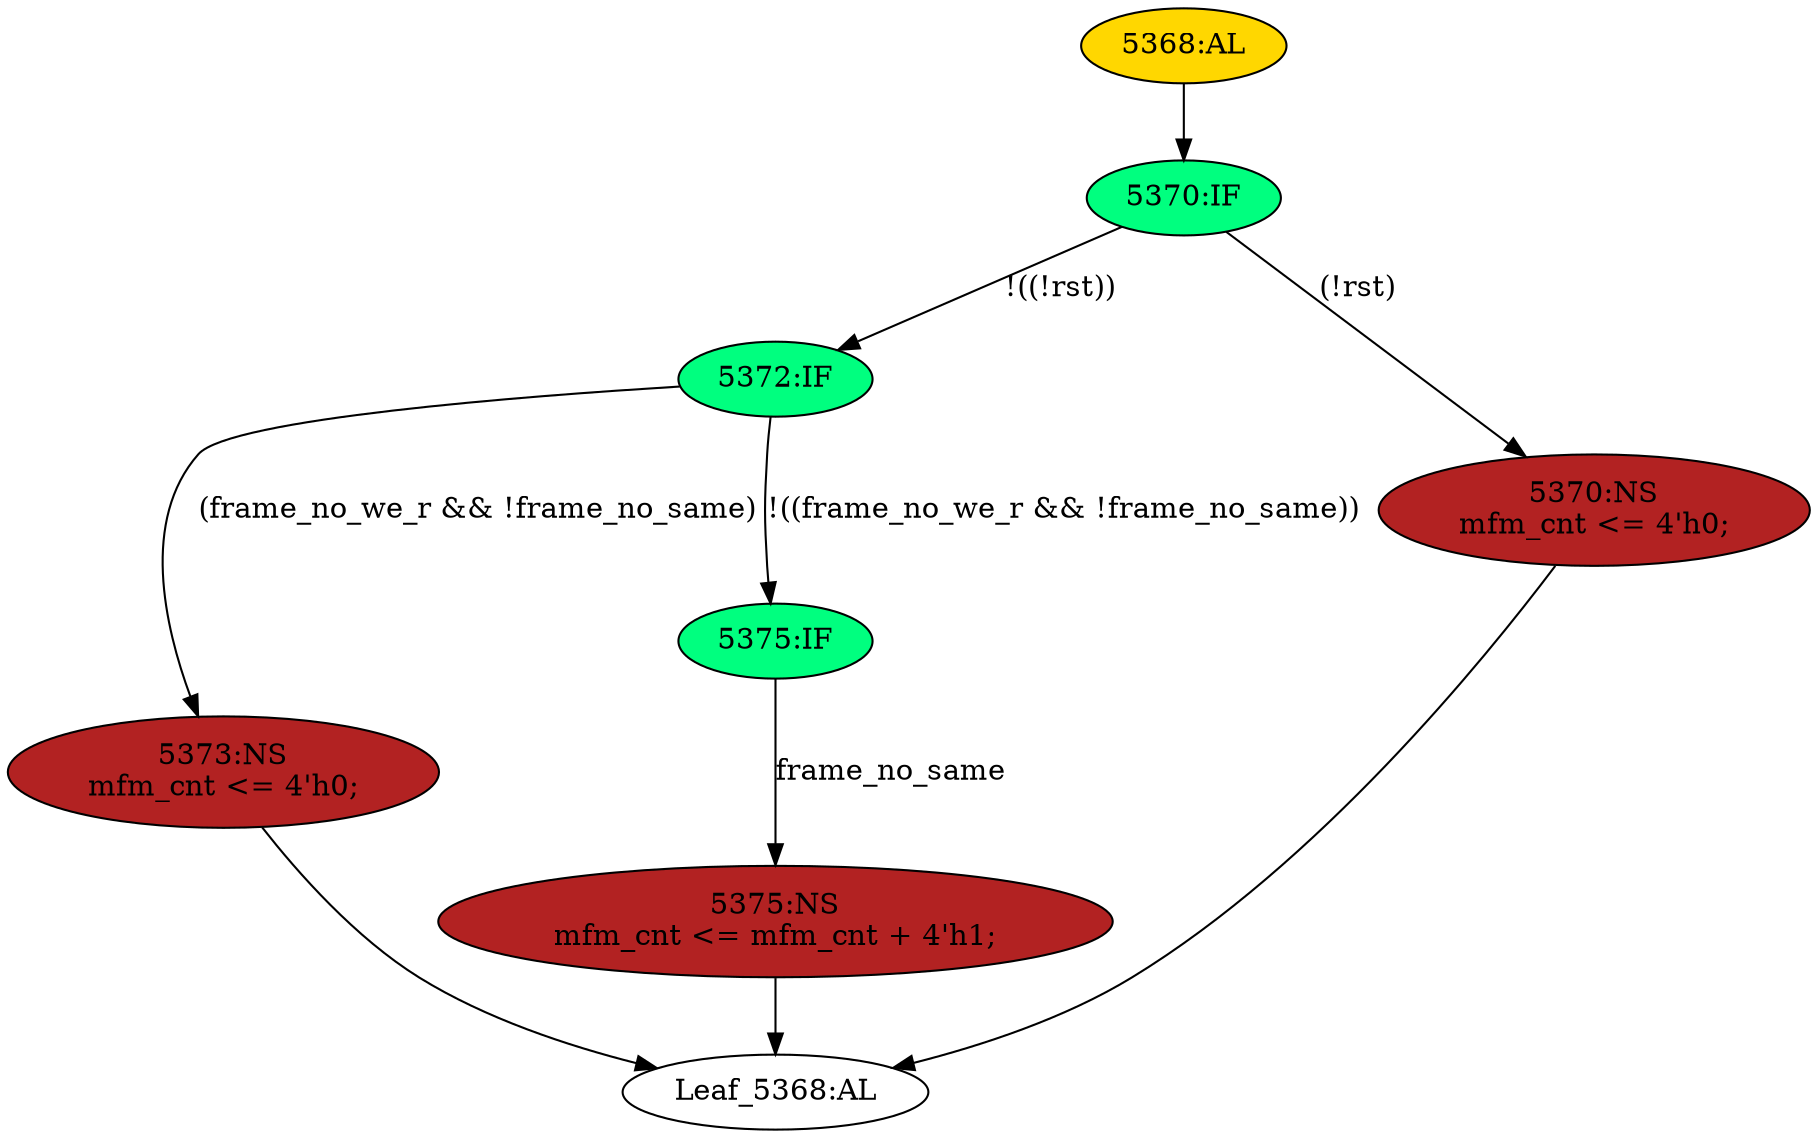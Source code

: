 strict digraph "" {
	node [label="\N"];
	"5375:NS"	 [ast="<pyverilog.vparser.ast.NonblockingSubstitution object at 0x7f13b55802d0>",
		fillcolor=firebrick,
		label="5375:NS
mfm_cnt <= mfm_cnt + 4'h1;",
		statements="[<pyverilog.vparser.ast.NonblockingSubstitution object at 0x7f13b55802d0>]",
		style=filled,
		typ=NonblockingSubstitution];
	"Leaf_5368:AL"	 [def_var="['mfm_cnt']",
		label="Leaf_5368:AL"];
	"5375:NS" -> "Leaf_5368:AL"	 [cond="[]",
		lineno=None];
	"5372:IF"	 [ast="<pyverilog.vparser.ast.IfStatement object at 0x7f13b5580510>",
		fillcolor=springgreen,
		label="5372:IF",
		statements="[]",
		style=filled,
		typ=IfStatement];
	"5373:NS"	 [ast="<pyverilog.vparser.ast.NonblockingSubstitution object at 0x7f13b5580690>",
		fillcolor=firebrick,
		label="5373:NS
mfm_cnt <= 4'h0;",
		statements="[<pyverilog.vparser.ast.NonblockingSubstitution object at 0x7f13b5580690>]",
		style=filled,
		typ=NonblockingSubstitution];
	"5372:IF" -> "5373:NS"	 [cond="['frame_no_we_r', 'frame_no_same']",
		label="(frame_no_we_r && !frame_no_same)",
		lineno=5372];
	"5375:IF"	 [ast="<pyverilog.vparser.ast.IfStatement object at 0x7f13b5580590>",
		fillcolor=springgreen,
		label="5375:IF",
		statements="[]",
		style=filled,
		typ=IfStatement];
	"5372:IF" -> "5375:IF"	 [cond="['frame_no_we_r', 'frame_no_same']",
		label="!((frame_no_we_r && !frame_no_same))",
		lineno=5372];
	"5373:NS" -> "Leaf_5368:AL"	 [cond="[]",
		lineno=None];
	"5368:AL"	 [ast="<pyverilog.vparser.ast.Always object at 0x7f13b5580ad0>",
		clk_sens=True,
		fillcolor=gold,
		label="5368:AL",
		sens="['clk']",
		statements="[]",
		style=filled,
		typ=Always,
		use_var="['rst', 'frame_no_we_r', 'frame_no_same', 'mfm_cnt']"];
	"5370:IF"	 [ast="<pyverilog.vparser.ast.IfStatement object at 0x7f13b5580bd0>",
		fillcolor=springgreen,
		label="5370:IF",
		statements="[]",
		style=filled,
		typ=IfStatement];
	"5368:AL" -> "5370:IF"	 [cond="[]",
		lineno=None];
	"5370:NS"	 [ast="<pyverilog.vparser.ast.NonblockingSubstitution object at 0x7f13b5580990>",
		fillcolor=firebrick,
		label="5370:NS
mfm_cnt <= 4'h0;",
		statements="[<pyverilog.vparser.ast.NonblockingSubstitution object at 0x7f13b5580990>]",
		style=filled,
		typ=NonblockingSubstitution];
	"5370:NS" -> "Leaf_5368:AL"	 [cond="[]",
		lineno=None];
	"5375:IF" -> "5375:NS"	 [cond="['frame_no_same']",
		label=frame_no_same,
		lineno=5375];
	"5370:IF" -> "5372:IF"	 [cond="['rst']",
		label="!((!rst))",
		lineno=5370];
	"5370:IF" -> "5370:NS"	 [cond="['rst']",
		label="(!rst)",
		lineno=5370];
}
